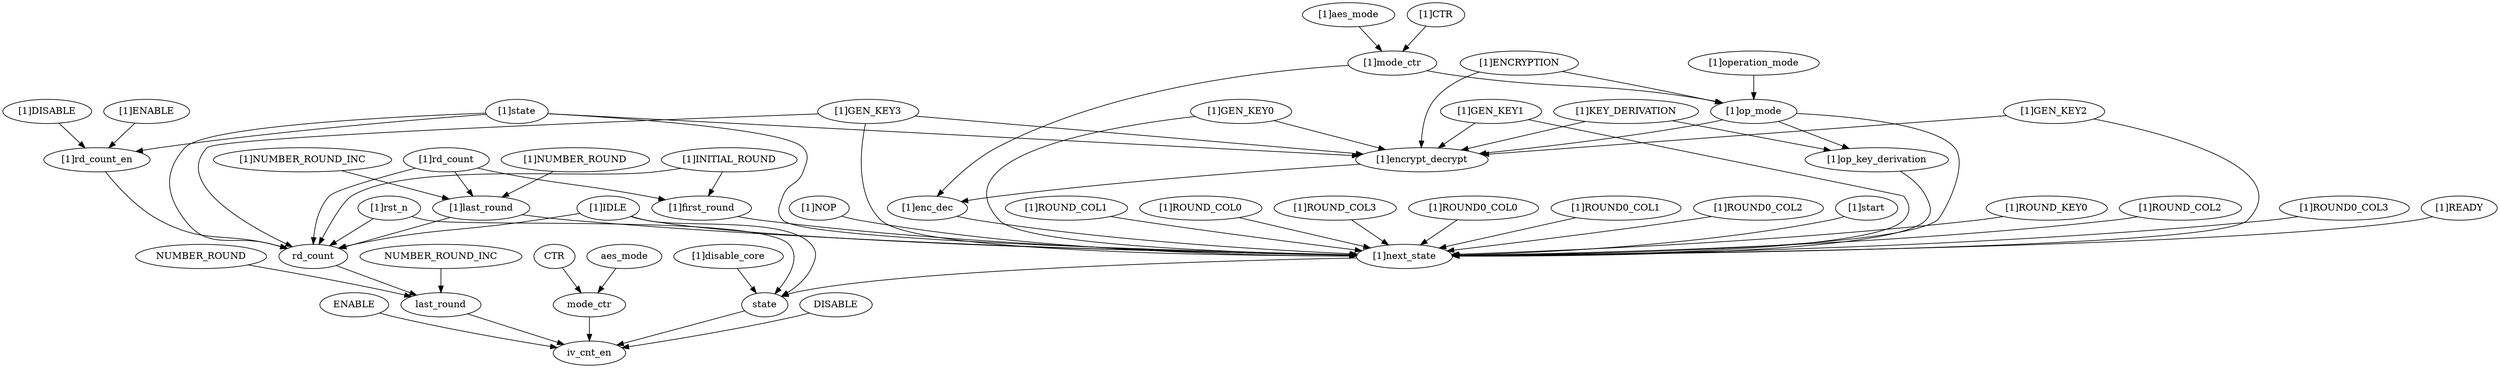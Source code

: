 strict digraph "" {
	"[1]ROUND_COL1"	 [complexity=11,
		importance=0.289246392324,
		rank=0.0262951265749];
	"[1]next_state"	 [complexity=3,
		importance=0.140964698004,
		rank=0.0469882326681];
	"[1]ROUND_COL1" -> "[1]next_state";
	"[1]ROUND_COL0"	 [complexity=15,
		importance=0.430211090328,
		rank=0.0286807393552];
	"[1]ROUND_COL0" -> "[1]next_state";
	"[1]ROUND_COL3"	 [complexity=15,
		importance=0.430211090328,
		rank=0.0286807393552];
	"[1]ROUND_COL3" -> "[1]next_state";
	ENABLE	 [complexity=2,
		importance=0.0162365116002,
		rank=0.00811825580011];
	iv_cnt_en	 [complexity=0,
		importance=0.00891951528545,
		rank=0.0];
	ENABLE -> iv_cnt_en;
	"[1]ROUND0_COL0"	 [complexity=9,
		importance=0.289246392324,
		rank=0.032138488036];
	"[1]ROUND0_COL0" -> "[1]next_state";
	"[1]ROUND0_COL1"	 [complexity=11,
		importance=0.289246392324,
		rank=0.0262951265749];
	"[1]ROUND0_COL1" -> "[1]next_state";
	"[1]ROUND0_COL2"	 [complexity=11,
		importance=0.289246392324,
		rank=0.0262951265749];
	"[1]ROUND0_COL2" -> "[1]next_state";
	"[1]start"	 [complexity=4,
		importance=0.853105184341,
		rank=0.213276296085];
	"[1]start" -> "[1]next_state";
	"[1]ROUND_KEY0"	 [complexity=19,
		importance=0.571175788333,
		rank=0.0300618835965];
	"[1]ROUND_KEY0" -> "[1]next_state";
	last_round	 [complexity=2,
		importance=0.0263636154493,
		rank=0.0131818077247];
	last_round -> iv_cnt_en;
	NUMBER_ROUND	 [complexity=7,
		importance=0.0336806117641,
		rank=0.0048115159663];
	NUMBER_ROUND -> last_round;
	"[1]ROUND_COL2"	 [complexity=11,
		importance=0.289246392324,
		rank=0.0262951265749];
	"[1]ROUND_COL2" -> "[1]next_state";
	"[1]op_key_derivation"	 [complexity=7,
		importance=0.150330016724,
		rank=0.0214757166748];
	"[1]op_key_derivation" -> "[1]next_state";
	mode_ctr	 [complexity=2,
		importance=0.0217239918179,
		rank=0.0108619959089];
	mode_ctr -> iv_cnt_en;
	"[1]operation_mode"	 [complexity=14,
		importance=0.170908805168,
		rank=0.0122077717977];
	"[1]op_mode"	 [complexity=10,
		importance=0.163591808853,
		rank=0.0163591808853];
	"[1]operation_mode" -> "[1]op_mode";
	"[1]last_round"	 [complexity=10,
		importance=0.722267590186,
		rank=0.0722267590186];
	"[1]last_round" -> "[1]next_state";
	rd_count	 [complexity=7,
		importance=0.048846607475,
		rank=0.00697808678215];
	"[1]last_round" -> rd_count;
	"[1]IDLE"	 [complexity=9,
		importance=0.430211090328,
		rank=0.0478012322587];
	state	 [complexity=1,
		importance=0.0621708624199,
		rank=0.0621708624199];
	"[1]IDLE" -> state;
	"[1]IDLE" -> "[1]next_state";
	"[1]IDLE" -> rd_count;
	"[1]mode_ctr"	 [complexity=14,
		importance=0.176396285385,
		rank=0.0125997346704];
	"[1]enc_dec"	 [complexity=45,
		importance=1.70775996789,
		rank=0.0379502215086];
	"[1]mode_ctr" -> "[1]enc_dec";
	"[1]mode_ctr" -> "[1]op_mode";
	CTR	 [complexity=5,
		importance=0.0290409881326,
		rank=0.00580819762653];
	CTR -> mode_ctr;
	"[1]disable_core"	 [complexity=2,
		importance=0.131658721155,
		rank=0.0658293605773];
	"[1]disable_core" -> state;
	"[1]DISABLE"	 [complexity=10,
		importance=0.0648192386439,
		rank=0.00648192386439];
	"[1]rd_count_en"	 [complexity=8,
		importance=0.0575022423291,
		rank=0.00718778029114];
	"[1]DISABLE" -> "[1]rd_count_en";
	"[1]ROUND0_COL3"	 [complexity=13,
		importance=0.430211090328,
		rank=0.0330931607945];
	"[1]ROUND0_COL3" -> "[1]next_state";
	"[1]rd_count"	 [complexity=7,
		importance=0.315759287957,
		rank=0.0451084697081];
	"[1]rd_count" -> "[1]last_round";
	"[1]rd_count" -> rd_count;
	"[1]first_round"	 [complexity=4,
		importance=0.293276295931,
		rank=0.0733190739827];
	"[1]rd_count" -> "[1]first_round";
	state -> iv_cnt_en;
	DISABLE	 [complexity=2,
		importance=0.0162365116002,
		rank=0.00811825580011];
	DISABLE -> iv_cnt_en;
	"[1]enc_dec" -> "[1]next_state";
	"[1]encrypt_decrypt"	 [complexity=48,
		importance=1.72457774114,
		rank=0.0359287029405];
	"[1]encrypt_decrypt" -> "[1]enc_dec";
	"[1]READY"	 [complexity=13,
		importance=0.430211090328,
		rank=0.0330931607945];
	"[1]READY" -> "[1]next_state";
	"[1]rst_n"	 [complexity=2,
		importance=0.193829583574,
		rank=0.0969147917872];
	"[1]rst_n" -> state;
	"[1]rst_n" -> rd_count;
	"[1]INITIAL_ROUND"	 [complexity=7,
		importance=0.300593292246,
		rank=0.0429418988922];
	"[1]INITIAL_ROUND" -> rd_count;
	"[1]INITIAL_ROUND" -> "[1]first_round";
	"[1]aes_mode"	 [complexity=17,
		importance=0.1837132817,
		rank=0.0108066636294];
	"[1]aes_mode" -> "[1]mode_ctr";
	"[1]NUMBER_ROUND"	 [complexity=15,
		importance=0.729584586501,
		rank=0.0486389724334];
	"[1]NUMBER_ROUND" -> "[1]last_round";
	NUMBER_ROUND_INC	 [complexity=7,
		importance=0.0336806117641,
		rank=0.0048115159663];
	NUMBER_ROUND_INC -> last_round;
	"[1]next_state" -> state;
	"[1]CTR"	 [complexity=17,
		importance=0.1837132817,
		rank=0.0108066636294];
	"[1]CTR" -> "[1]mode_ctr";
	"[1]NUMBER_ROUND_INC"	 [complexity=15,
		importance=0.729584586501,
		rank=0.0486389724334];
	"[1]NUMBER_ROUND_INC" -> "[1]last_round";
	rd_count -> last_round;
	"[1]ENABLE"	 [complexity=12,
		importance=0.122321480973,
		rank=0.0101934567477];
	"[1]ENABLE" -> "[1]rd_count_en";
	"[1]NOP"	 [complexity=7,
		importance=0.148281694319,
		rank=0.0211830991885];
	"[1]NOP" -> "[1]next_state";
	"[1]state"	 [complexity=61,
		importance=1.77782908828,
		rank=0.0291447391521];
	"[1]state" -> "[1]encrypt_decrypt";
	"[1]state" -> "[1]next_state";
	"[1]state" -> rd_count;
	"[1]state" -> "[1]rd_count_en";
	"[1]first_round" -> "[1]next_state";
	"[1]ENCRYPTION"	 [complexity=14,
		importance=0.170908805168,
		rank=0.0122077717977];
	"[1]ENCRYPTION" -> "[1]encrypt_decrypt";
	"[1]ENCRYPTION" -> "[1]op_mode";
	"[1]op_mode" -> "[1]op_key_derivation";
	"[1]op_mode" -> "[1]encrypt_decrypt";
	"[1]op_mode" -> "[1]next_state";
	"[1]rd_count_en" -> rd_count;
	aes_mode	 [complexity=5,
		importance=0.0290409881326,
		rank=0.00580819762653];
	aes_mode -> mode_ctr;
	"[1]GEN_KEY0"	 [complexity=61,
		importance=1.73189473746,
		rank=0.0283917170075];
	"[1]GEN_KEY0" -> "[1]encrypt_decrypt";
	"[1]GEN_KEY0" -> "[1]next_state";
	"[1]GEN_KEY1"	 [complexity=61,
		importance=1.73189473746,
		rank=0.0283917170075];
	"[1]GEN_KEY1" -> "[1]encrypt_decrypt";
	"[1]GEN_KEY1" -> "[1]next_state";
	"[1]GEN_KEY2"	 [complexity=61,
		importance=1.73189473746,
		rank=0.0283917170075];
	"[1]GEN_KEY2" -> "[1]encrypt_decrypt";
	"[1]GEN_KEY2" -> "[1]next_state";
	"[1]GEN_KEY3"	 [complexity=61,
		importance=1.73189473746,
		rank=0.0283917170075];
	"[1]GEN_KEY3" -> "[1]encrypt_decrypt";
	"[1]GEN_KEY3" -> "[1]next_state";
	"[1]GEN_KEY3" -> rd_count;
	"[1]KEY_DERIVATION"	 [complexity=10,
		importance=0.157647013039,
		rank=0.0157647013039];
	"[1]KEY_DERIVATION" -> "[1]op_key_derivation";
	"[1]KEY_DERIVATION" -> "[1]encrypt_decrypt";
}
